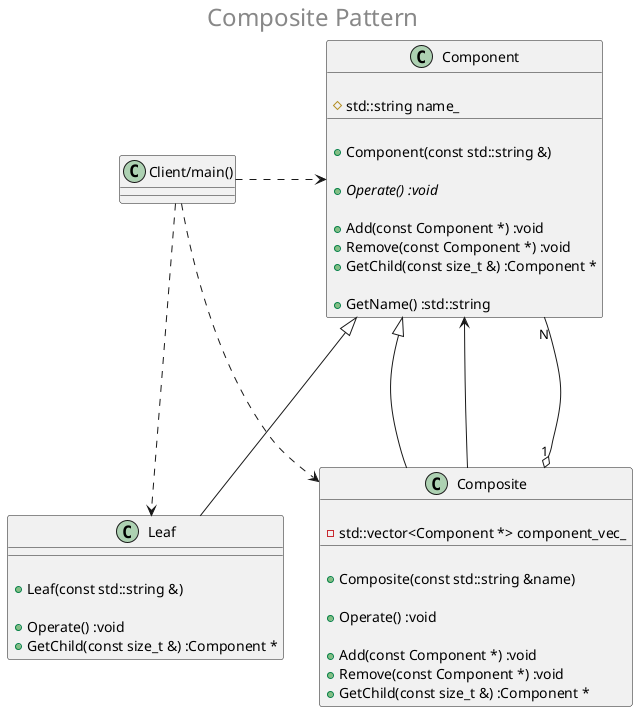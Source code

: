 @startuml
center header
  <size:24>Composite Pattern</size>
endheader

class Client/main()
' ":\t\t\t\t\t\t\t" just for layout
"Client/main()" .right.> Component :\t\t
"Client/main()" .right.> Leaf
"Client/main()" .right.> Composite

class Component {
  {method}
    +Component(const std::string &)

    {abstract} +Operate() :void

    +Add(const Component *) :void
    +Remove(const Component *) :void
    +GetChild(const size_t &) :Component *

    +GetName() :std::string

  {field}
    #std::string name_
}

Leaf -up-|> Component :\t
class Leaf {
  {method}
    +Leaf(const std::string &)

    +Operate() :void
    +GetChild(const size_t &) :Component *
}

Composite -up-|> Component :\n\n\n\n\t
Composite --> Component :\t\t\t
Composite "1" o-- "N" Component :\t
class Composite {
  {method}
    +Composite(const std::string &name)

    +Operate() :void

    +Add(const Component *) :void
    +Remove(const Component *) :void
    +GetChild(const size_t &) :Component *

  {field}
    -std::vector<Component *> component_vec_
}
@enduml
